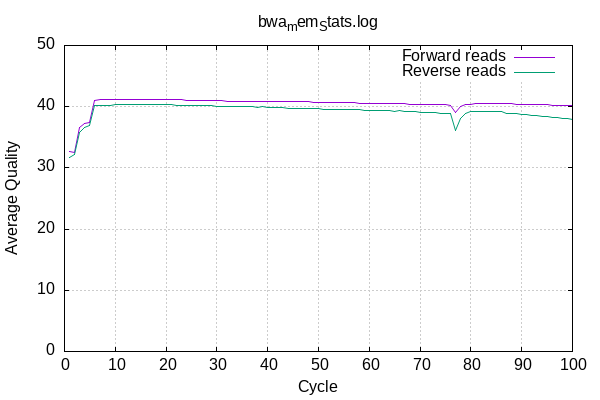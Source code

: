 
            set terminal png size 600,400 truecolor
            set output "bwa_mem_Stats/bwa_mem_Stats-quals.png"
            set grid xtics ytics y2tics back lc rgb "#cccccc"
            set ylabel "Average Quality"
            set xlabel "Cycle"
            set yrange [0:50]
            set title "bwa_mem_Stats.log"
            plot '-' using 1:2 with lines title 'Forward reads' , '-' using 1:2 with lines title 'Reverse reads'
        1	32.62
2	32.57
3	36.62
4	37.26
5	37.40
6	41.00
7	41.12
8	41.14
9	41.17
10	41.21
11	41.23
12	41.19
13	41.19
14	41.17
15	41.15
16	41.14
17	41.15
18	41.14
19	41.14
20	41.14
21	41.10
22	41.12
23	41.11
24	41.09
25	41.09
26	41.03
27	41.01
28	41.00
29	40.99
30	40.96
31	40.96
32	40.93
33	40.92
34	40.93
35	40.91
36	40.90
37	40.90
38	40.88
39	40.87
40	40.86
41	40.85
42	40.83
43	40.83
44	40.82
45	40.82
46	40.80
47	40.78
48	40.77
49	40.75
50	40.76
51	40.74
52	40.73
53	40.71
54	40.65
55	40.66
56	40.66
57	40.66
58	40.60
59	40.60
60	40.60
61	40.53
62	40.54
63	40.54
64	40.49
65	40.51
66	40.47
67	40.47
68	40.43
69	40.42
70	40.42
71	40.40
72	40.35
73	40.32
74	40.32
75	40.33
76	40.27
77	39.08
78	40.02
79	40.32
80	40.44
81	40.47
82	40.50
83	40.53
84	40.48
85	40.48
86	40.45
87	40.47
88	40.45
89	40.42
90	40.38
91	40.38
92	40.32
93	40.32
94	40.29
95	40.30
96	40.27
97	40.26
98	40.20
99	40.19
100	40.12
end
1	31.72
2	32.24
3	35.85
4	36.61
5	36.85
6	40.18
7	40.20
8	40.26
9	40.26
10	40.35
11	40.36
12	40.31
13	40.30
14	40.28
15	40.35
16	40.29
17	40.30
18	40.29
19	40.30
20	40.31
21	40.28
22	40.24
23	40.23
24	40.20
25	40.21
26	40.12
27	40.15
28	40.18
29	40.13
30	40.10
31	40.10
32	40.07
33	40.06
34	40.09
35	40.05
36	39.96
37	40.00
38	39.93
39	39.96
40	39.91
41	39.94
42	39.86
43	39.85
44	39.77
45	39.78
46	39.74
47	39.74
48	39.66
49	39.70
50	39.69
51	39.61
52	39.61
53	39.56
54	39.56
55	39.59
56	39.57
57	39.52
58	39.48
59	39.45
60	39.37
61	39.36
62	39.36
63	39.34
64	39.32
65	39.26
66	39.30
67	39.26
68	39.18
69	39.16
70	39.12
71	39.08
72	39.04
73	39.01
74	38.94
75	38.89
76	38.86
77	36.14
78	38.04
79	38.83
80	39.16
81	39.22
82	39.22
83	39.21
84	39.21
85	39.15
86	39.14
87	38.97
88	38.85
89	38.82
90	38.80
91	38.73
92	38.61
93	38.54
94	38.48
95	38.33
96	38.27
97	38.20
98	38.14
99	38.03
100	37.93
end

